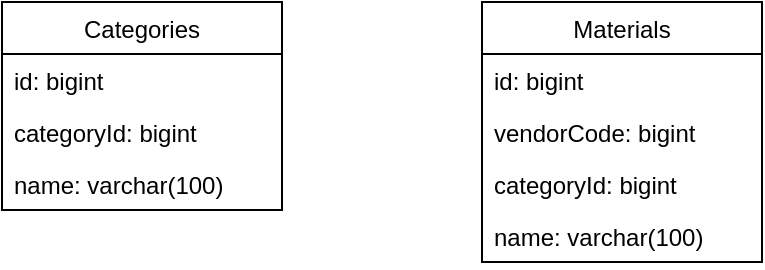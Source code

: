 <mxfile version="20.2.3" type="github">
  <diagram name="Page-1" id="6133507b-19e7-1e82-6fc7-422aa6c4b21f">
    <mxGraphModel dx="1038" dy="600" grid="1" gridSize="10" guides="1" tooltips="1" connect="1" arrows="1" fold="1" page="1" pageScale="1" pageWidth="1100" pageHeight="850" background="none" math="0" shadow="0">
      <root>
        <mxCell id="0" />
        <mxCell id="1" parent="0" />
        <mxCell id="vzjn9CgoMjnoVy3GIv3e-23" value="Categories" style="swimlane;fontStyle=0;childLayout=stackLayout;horizontal=1;startSize=26;fillColor=none;horizontalStack=0;resizeParent=1;resizeParentMax=0;resizeLast=0;collapsible=1;marginBottom=0;" vertex="1" parent="1">
          <mxGeometry x="90" y="260" width="140" height="104" as="geometry" />
        </mxCell>
        <mxCell id="vzjn9CgoMjnoVy3GIv3e-24" value="id: bigint" style="text;strokeColor=none;fillColor=none;align=left;verticalAlign=top;spacingLeft=4;spacingRight=4;overflow=hidden;rotatable=0;points=[[0,0.5],[1,0.5]];portConstraint=eastwest;" vertex="1" parent="vzjn9CgoMjnoVy3GIv3e-23">
          <mxGeometry y="26" width="140" height="26" as="geometry" />
        </mxCell>
        <mxCell id="vzjn9CgoMjnoVy3GIv3e-25" value="categoryId: bigint" style="text;strokeColor=none;fillColor=none;align=left;verticalAlign=top;spacingLeft=4;spacingRight=4;overflow=hidden;rotatable=0;points=[[0,0.5],[1,0.5]];portConstraint=eastwest;" vertex="1" parent="vzjn9CgoMjnoVy3GIv3e-23">
          <mxGeometry y="52" width="140" height="26" as="geometry" />
        </mxCell>
        <mxCell id="vzjn9CgoMjnoVy3GIv3e-26" value="name: varchar(100)" style="text;strokeColor=none;fillColor=none;align=left;verticalAlign=top;spacingLeft=4;spacingRight=4;overflow=hidden;rotatable=0;points=[[0,0.5],[1,0.5]];portConstraint=eastwest;" vertex="1" parent="vzjn9CgoMjnoVy3GIv3e-23">
          <mxGeometry y="78" width="140" height="26" as="geometry" />
        </mxCell>
        <mxCell id="vzjn9CgoMjnoVy3GIv3e-31" value="Materials" style="swimlane;fontStyle=0;childLayout=stackLayout;horizontal=1;startSize=26;fillColor=none;horizontalStack=0;resizeParent=1;resizeParentMax=0;resizeLast=0;collapsible=1;marginBottom=0;" vertex="1" parent="1">
          <mxGeometry x="330" y="260" width="140" height="130" as="geometry" />
        </mxCell>
        <mxCell id="vzjn9CgoMjnoVy3GIv3e-32" value="id: bigint" style="text;strokeColor=none;fillColor=none;align=left;verticalAlign=top;spacingLeft=4;spacingRight=4;overflow=hidden;rotatable=0;points=[[0,0.5],[1,0.5]];portConstraint=eastwest;" vertex="1" parent="vzjn9CgoMjnoVy3GIv3e-31">
          <mxGeometry y="26" width="140" height="26" as="geometry" />
        </mxCell>
        <mxCell id="vzjn9CgoMjnoVy3GIv3e-33" value="vendorCode: bigint" style="text;strokeColor=none;fillColor=none;align=left;verticalAlign=top;spacingLeft=4;spacingRight=4;overflow=hidden;rotatable=0;points=[[0,0.5],[1,0.5]];portConstraint=eastwest;" vertex="1" parent="vzjn9CgoMjnoVy3GIv3e-31">
          <mxGeometry y="52" width="140" height="26" as="geometry" />
        </mxCell>
        <mxCell id="vzjn9CgoMjnoVy3GIv3e-34" value="categoryId: bigint" style="text;strokeColor=none;fillColor=none;align=left;verticalAlign=top;spacingLeft=4;spacingRight=4;overflow=hidden;rotatable=0;points=[[0,0.5],[1,0.5]];portConstraint=eastwest;" vertex="1" parent="vzjn9CgoMjnoVy3GIv3e-31">
          <mxGeometry y="78" width="140" height="26" as="geometry" />
        </mxCell>
        <mxCell id="vzjn9CgoMjnoVy3GIv3e-35" value="name: varchar(100)" style="text;strokeColor=none;fillColor=none;align=left;verticalAlign=top;spacingLeft=4;spacingRight=4;overflow=hidden;rotatable=0;points=[[0,0.5],[1,0.5]];portConstraint=eastwest;" vertex="1" parent="vzjn9CgoMjnoVy3GIv3e-31">
          <mxGeometry y="104" width="140" height="26" as="geometry" />
        </mxCell>
      </root>
    </mxGraphModel>
  </diagram>
</mxfile>
